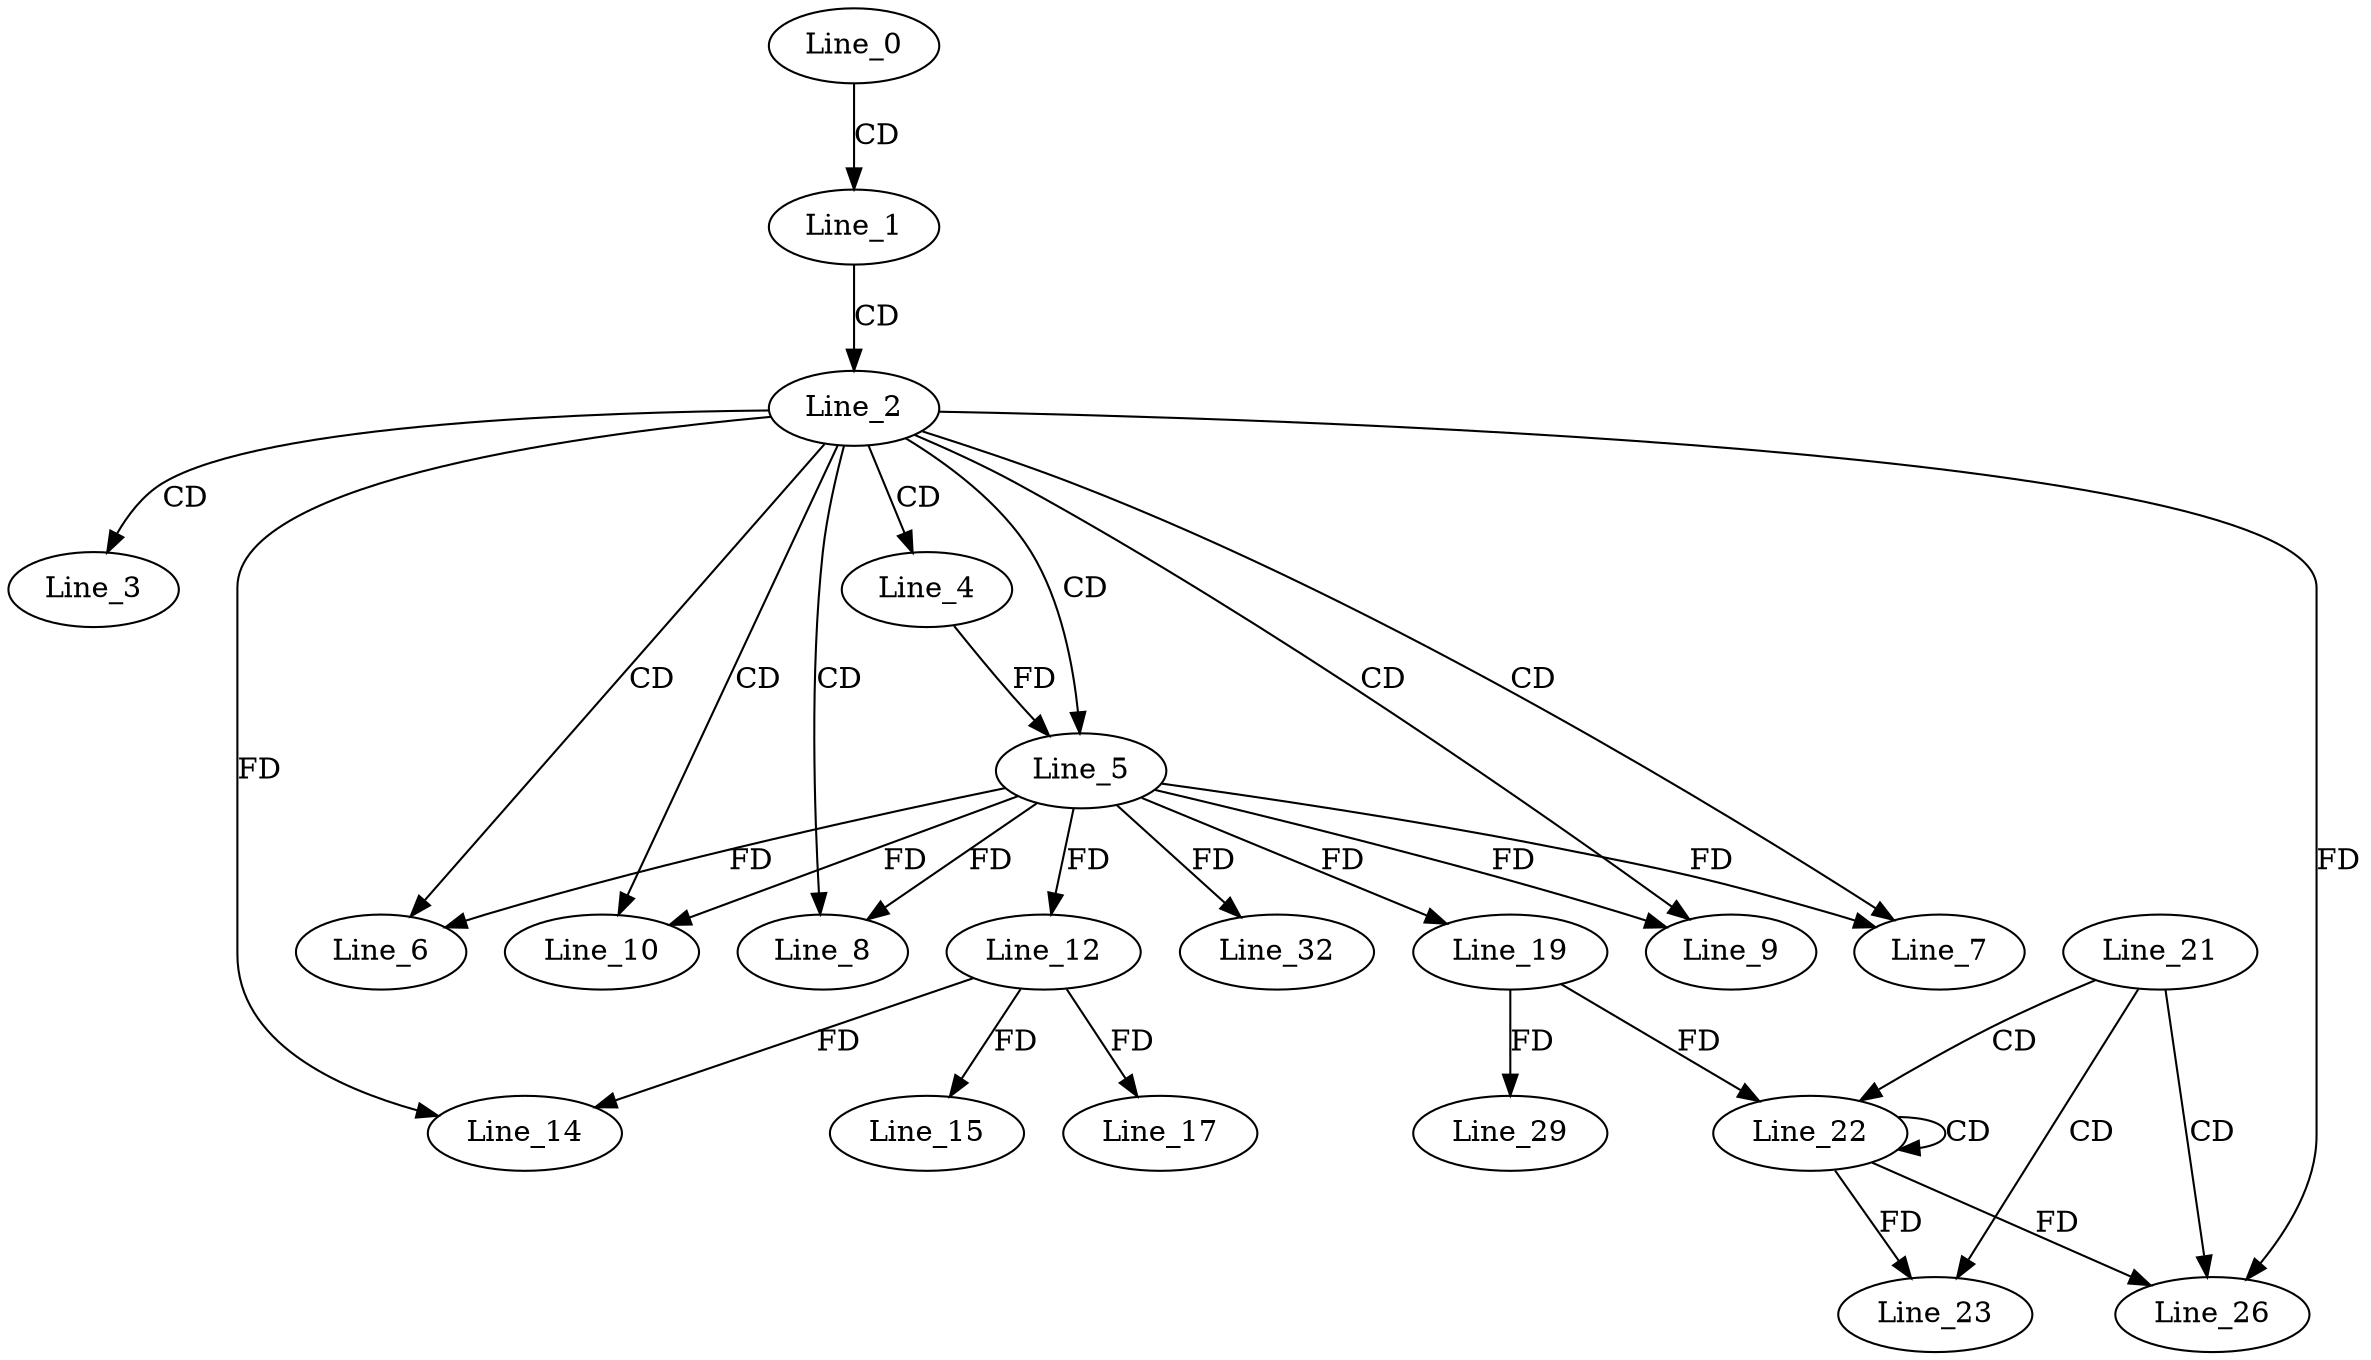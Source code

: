 digraph G {
  Line_0;
  Line_1;
  Line_2;
  Line_3;
  Line_4;
  Line_5;
  Line_5;
  Line_6;
  Line_7;
  Line_8;
  Line_9;
  Line_10;
  Line_12;
  Line_12;
  Line_14;
  Line_15;
  Line_17;
  Line_19;
  Line_21;
  Line_22;
  Line_22;
  Line_19;
  Line_23;
  Line_26;
  Line_29;
  Line_32;
  Line_0 -> Line_1 [ label="CD" ];
  Line_1 -> Line_2 [ label="CD" ];
  Line_2 -> Line_3 [ label="CD" ];
  Line_2 -> Line_4 [ label="CD" ];
  Line_2 -> Line_5 [ label="CD" ];
  Line_4 -> Line_5 [ label="FD" ];
  Line_2 -> Line_6 [ label="CD" ];
  Line_5 -> Line_6 [ label="FD" ];
  Line_2 -> Line_7 [ label="CD" ];
  Line_5 -> Line_7 [ label="FD" ];
  Line_2 -> Line_8 [ label="CD" ];
  Line_5 -> Line_8 [ label="FD" ];
  Line_2 -> Line_9 [ label="CD" ];
  Line_5 -> Line_9 [ label="FD" ];
  Line_2 -> Line_10 [ label="CD" ];
  Line_5 -> Line_10 [ label="FD" ];
  Line_5 -> Line_12 [ label="FD" ];
  Line_12 -> Line_14 [ label="FD" ];
  Line_2 -> Line_14 [ label="FD" ];
  Line_12 -> Line_15 [ label="FD" ];
  Line_12 -> Line_17 [ label="FD" ];
  Line_5 -> Line_19 [ label="FD" ];
  Line_21 -> Line_22 [ label="CD" ];
  Line_22 -> Line_22 [ label="CD" ];
  Line_19 -> Line_22 [ label="FD" ];
  Line_21 -> Line_23 [ label="CD" ];
  Line_22 -> Line_23 [ label="FD" ];
  Line_21 -> Line_26 [ label="CD" ];
  Line_2 -> Line_26 [ label="FD" ];
  Line_22 -> Line_26 [ label="FD" ];
  Line_19 -> Line_29 [ label="FD" ];
  Line_5 -> Line_32 [ label="FD" ];
}
